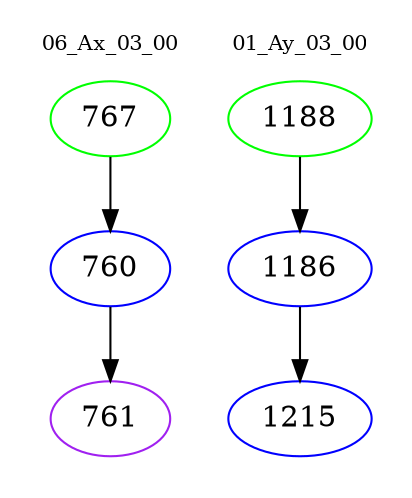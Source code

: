 digraph{
subgraph cluster_0 {
color = white
label = "06_Ax_03_00";
fontsize=10;
T0_767 [label="767", color="green"]
T0_767 -> T0_760 [color="black"]
T0_760 [label="760", color="blue"]
T0_760 -> T0_761 [color="black"]
T0_761 [label="761", color="purple"]
}
subgraph cluster_1 {
color = white
label = "01_Ay_03_00";
fontsize=10;
T1_1188 [label="1188", color="green"]
T1_1188 -> T1_1186 [color="black"]
T1_1186 [label="1186", color="blue"]
T1_1186 -> T1_1215 [color="black"]
T1_1215 [label="1215", color="blue"]
}
}
